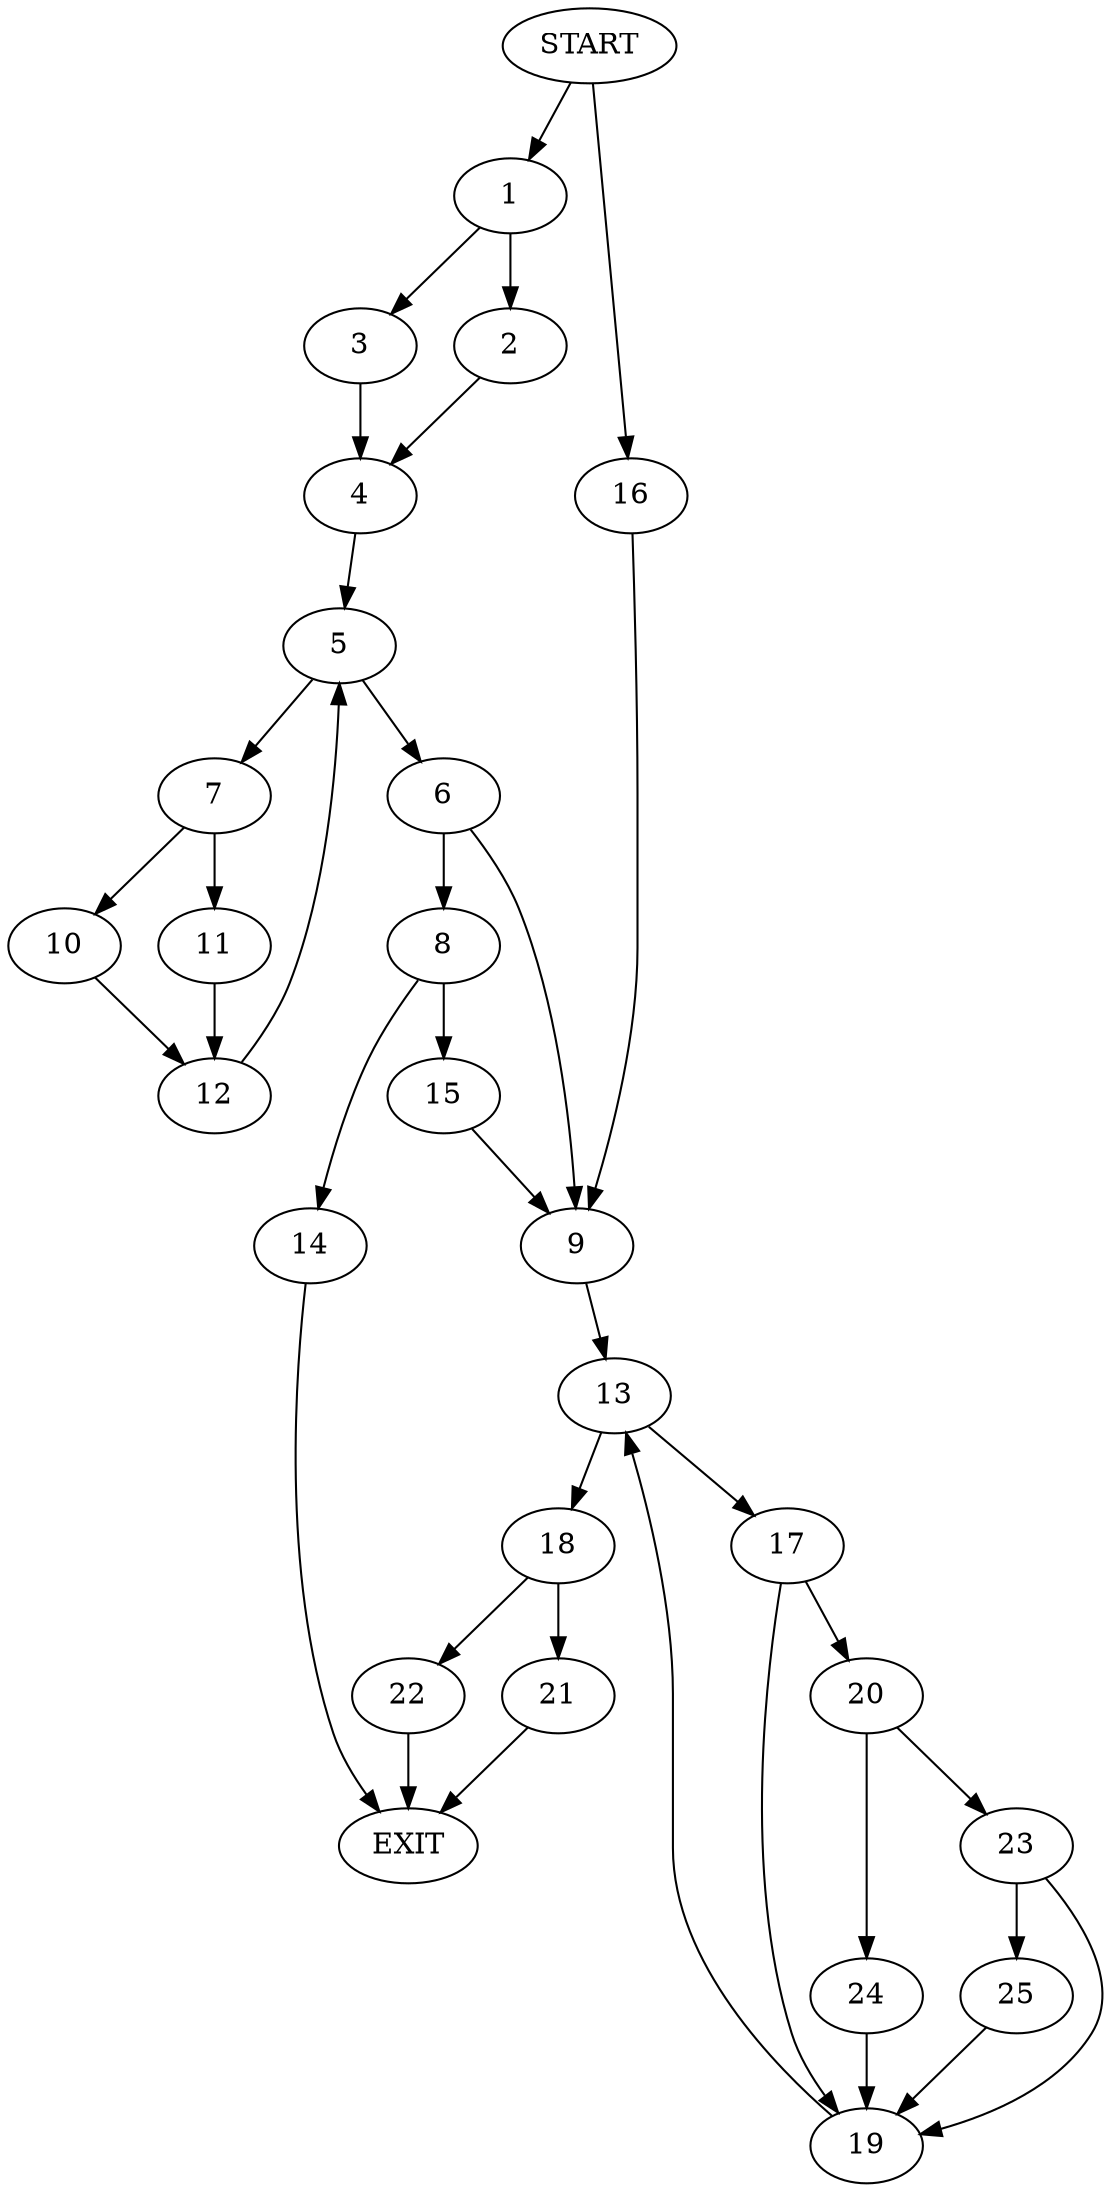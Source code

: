 digraph {
0 [label="START"]
26 [label="EXIT"]
0 -> 1
1 -> 2
1 -> 3
3 -> 4
2 -> 4
4 -> 5
5 -> 6
5 -> 7
6 -> 8
6 -> 9
7 -> 10
7 -> 11
11 -> 12
10 -> 12
12 -> 5
9 -> 13
8 -> 14
8 -> 15
15 -> 9
14 -> 26
0 -> 16
16 -> 9
13 -> 17
13 -> 18
17 -> 19
17 -> 20
18 -> 21
18 -> 22
20 -> 23
20 -> 24
19 -> 13
24 -> 19
23 -> 19
23 -> 25
25 -> 19
21 -> 26
22 -> 26
}
